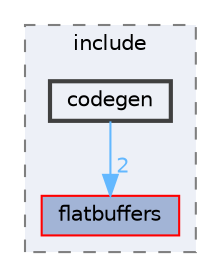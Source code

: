 digraph "flatbuffers/include/codegen"
{
 // LATEX_PDF_SIZE
  bgcolor="transparent";
  edge [fontname=Helvetica,fontsize=10,labelfontname=Helvetica,labelfontsize=10];
  node [fontname=Helvetica,fontsize=10,shape=box,height=0.2,width=0.4];
  compound=true
  subgraph clusterdir_1070400e4fc31576c7133789377210a4 {
    graph [ bgcolor="#edf0f7", pencolor="grey50", label="include", fontname=Helvetica,fontsize=10 style="filled,dashed", URL="dir_1070400e4fc31576c7133789377210a4.html",tooltip=""]
  dir_2e3d081ab23653956f6378e4fa6ea1d2 [label="flatbuffers", fillcolor="#a2b4d6", color="red", style="filled", URL="dir_2e3d081ab23653956f6378e4fa6ea1d2.html",tooltip=""];
  dir_02575f3d627b4cd4f6378a76fb284a5c [label="codegen", fillcolor="#edf0f7", color="grey25", style="filled,bold", URL="dir_02575f3d627b4cd4f6378a76fb284a5c.html",tooltip=""];
  }
  dir_02575f3d627b4cd4f6378a76fb284a5c->dir_2e3d081ab23653956f6378e4fa6ea1d2 [headlabel="2", labeldistance=1.5 headhref="dir_000021_000065.html" href="dir_000021_000065.html" color="steelblue1" fontcolor="steelblue1"];
}
